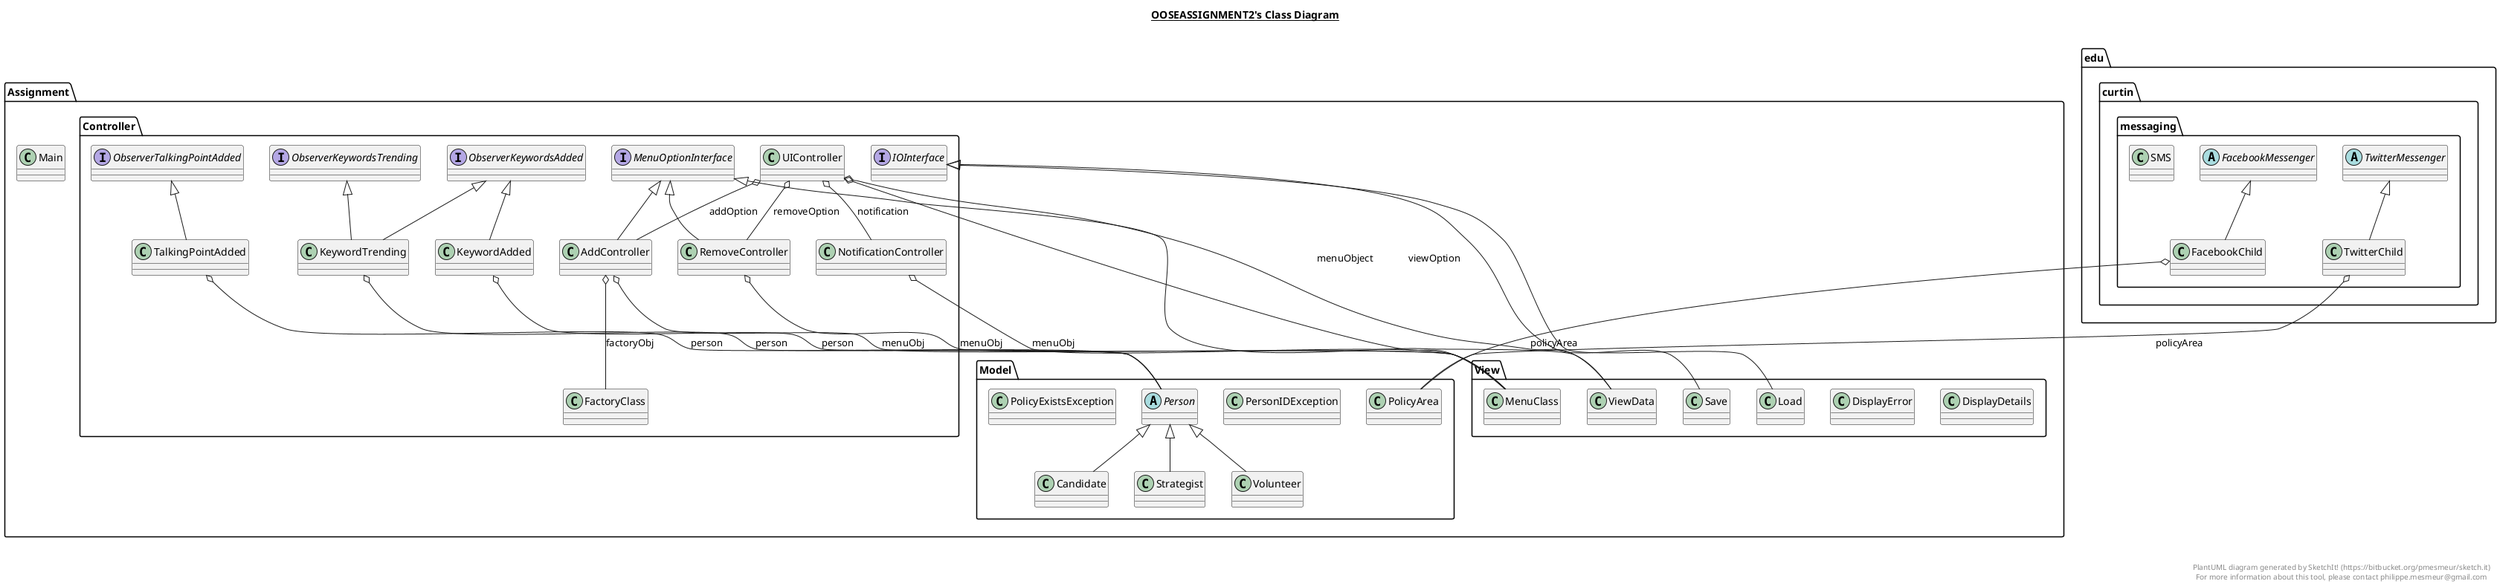 @startuml

title __OOSEASSIGNMENT2's Class Diagram__\n

  package Assignment {
    package Assignment.Controller {
      class AddController {
      }
    }
  }
  

  package Assignment {
    package Assignment.Model {
      class Candidate {
      }
    }
  }
  

  package Assignment {
    package Assignment.View {
      class DisplayDetails {
      }
    }
  }
  

  package Assignment {
    package Assignment.View {
      class DisplayError {
      }
    }
  }
  

  package edu.curtin.messaging {
    class FacebookChild {
    }
  }
  

  package edu.curtin.messaging {
    abstract class FacebookMessenger {
    }
  }
  

  package Assignment {
    package Assignment.Controller {
      class FactoryClass {
      }
    }
  }
  

  package Assignment {
    package Assignment.Controller {
      interface IOInterface {
      }
    }
  }
  

  package Assignment {
    package Assignment.Controller {
      class KeywordAdded {
      }
    }
  }
  

  package Assignment {
    package Assignment.Controller {
      class KeywordTrending {
      }
    }
  }
  

  package Assignment {
    package Assignment.View {
      class Load {
      }
    }
  }
  

  package Assignment {
    class Main {
    }
  }
  

  package Assignment {
    package Assignment.View {
      class MenuClass {
      }
    }
  }
  

  package Assignment {
    package Assignment.Controller {
      interface MenuOptionInterface {
      }
    }
  }
  

  package Assignment {
    package Assignment.Controller {
      class NotificationController {
      }
    }
  }
  

  package Assignment {
    package Assignment.Controller {
      interface ObserverKeywordsAdded {
      }
    }
  }
  

  package Assignment {
    package Assignment.Controller {
      interface ObserverKeywordsTrending {
      }
    }
  }
  

  package Assignment {
    package Assignment.Controller {
      interface ObserverTalkingPointAdded {
      }
    }
  }
  

  package Assignment {
    package Assignment.Model {
      abstract class Person {
      }
    }
  }
  

  package Assignment {
    package Assignment.Model {
      class PersonIDException {
      }
    }
  }
  

  package Assignment {
    package Assignment.Model {
      class PolicyArea {
      }
    }
  }
  

  package Assignment {
    package Assignment.Model {
      class PolicyExistsException {
      }
    }
  }
  

  package Assignment {
    package Assignment.Controller {
      class RemoveController {
      }
    }
  }
  

  package edu.curtin.messaging {
    class SMS {
    }
  }
  

  package Assignment {
    package Assignment.View {
      class Save {
      }
    }
  }
  

  package Assignment {
    package Assignment.Model {
      class Strategist {
      }
    }
  }
  

  package Assignment {
    package Assignment.Controller {
      class TalkingPointAdded {
      }
    }
  }
  

  package edu.curtin.messaging {
    class TwitterChild {
    }
  }
  

  package edu.curtin.messaging {
    abstract class TwitterMessenger {
    }
  }
  

  package Assignment {
    package Assignment.Controller {
      class UIController {
      }
    }
  }
  

  package Assignment {
    package Assignment.View {
      class ViewData {
      }
    }
  }
  

  package Assignment {
    package Assignment.Model {
      class Volunteer {
      }
    }
  }
  

  AddController -up-|> MenuOptionInterface
  AddController o-- MenuClass : menuObj
  AddController o-- FactoryClass : factoryObj
  Candidate -up-|> Person
  FacebookChild -up-|> FacebookMessenger
  FacebookChild o-- PolicyArea : policyArea
  KeywordAdded -up-|> ObserverKeywordsAdded
  KeywordAdded o-- Person : person
  KeywordTrending -up-|> ObserverKeywordsAdded
  KeywordTrending -up-|> ObserverKeywordsTrending
  KeywordTrending o-- Person : person
  Load -up-|> IOInterface
  NotificationController o-- MenuClass : menuObj
  RemoveController -up-|> MenuOptionInterface
  RemoveController o-- MenuClass : menuObj
  Save -up-|> IOInterface
  Strategist -up-|> Person
  TalkingPointAdded -up-|> ObserverTalkingPointAdded
  TalkingPointAdded o-- Person : person
  TwitterChild -up-|> TwitterMessenger
  TwitterChild o-- PolicyArea : policyArea
  UIController o-- MenuClass : menuObject
  UIController o-- AddController : addOption
  UIController o-- RemoveController : removeOption
  UIController o-- ViewData : viewOption
  UIController o-- NotificationController : notification
  ViewData -up-|> MenuOptionInterface
  Volunteer -up-|> Person


right footer


PlantUML diagram generated by SketchIt! (https://bitbucket.org/pmesmeur/sketch.it)
For more information about this tool, please contact philippe.mesmeur@gmail.com
endfooter

@enduml
